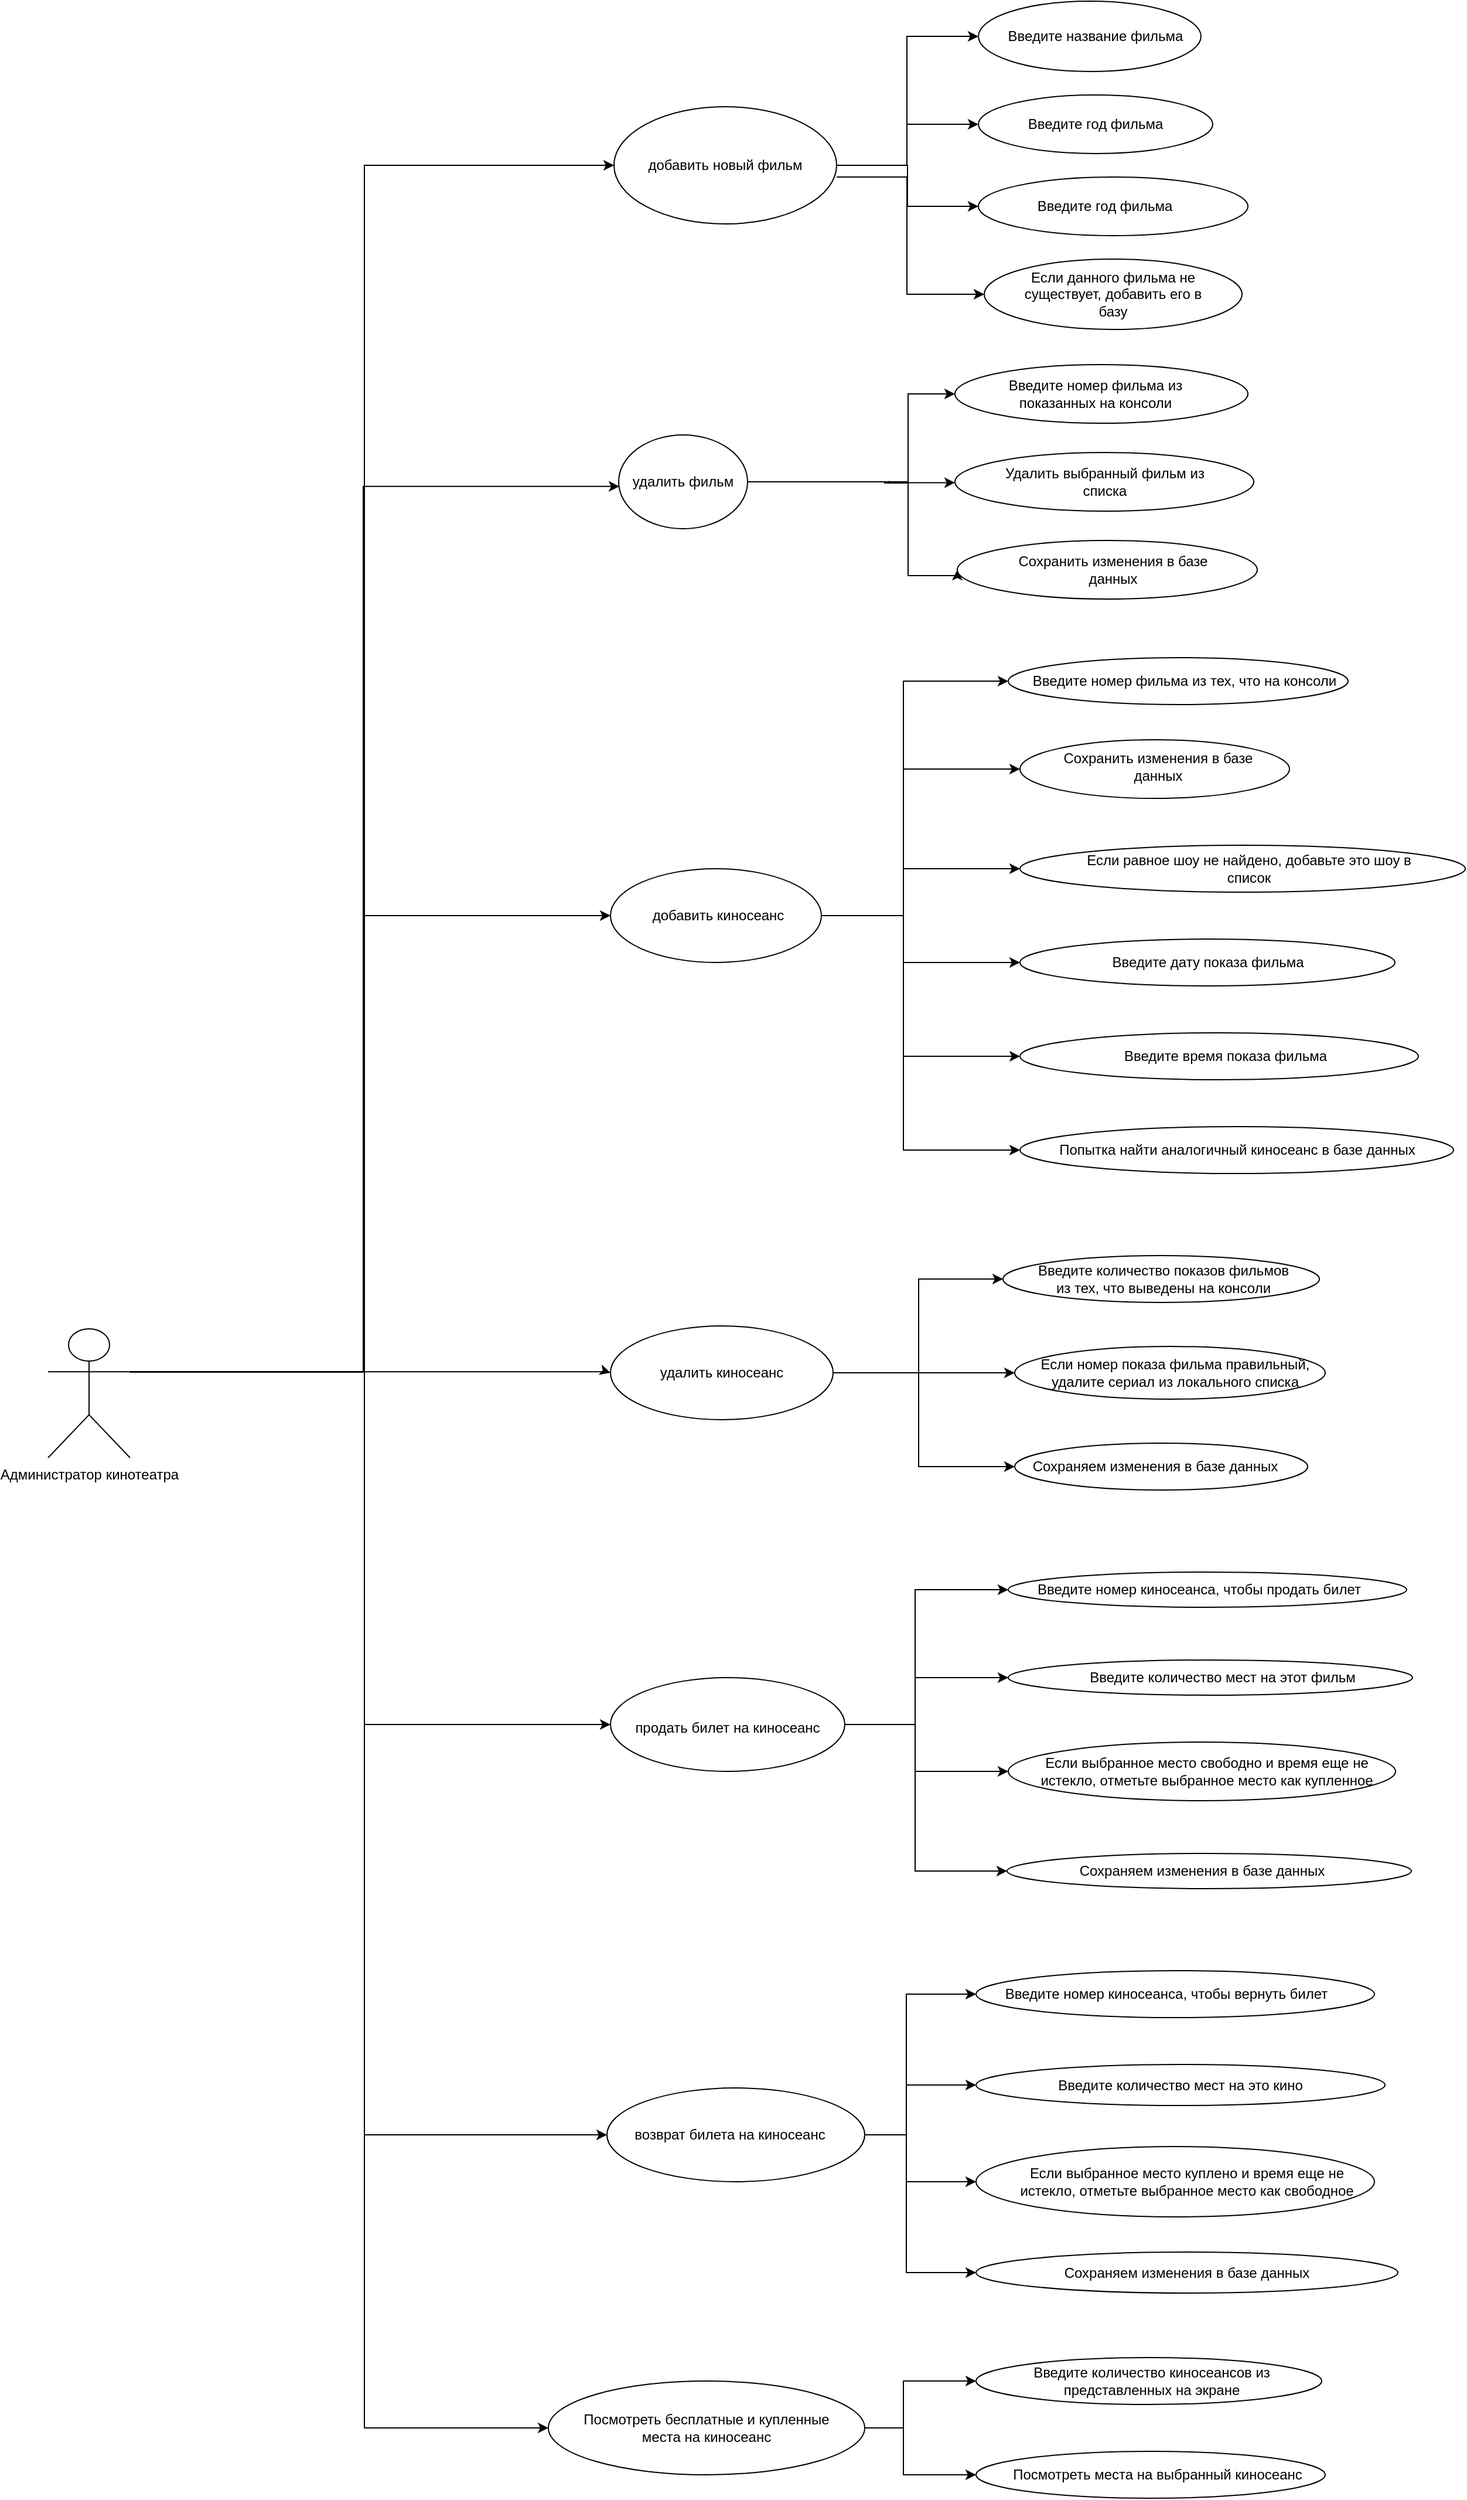 <mxfile version="22.1.11" type="device">
  <diagram name="Страница — 1" id="g2-lxvOYGJEz_n20jtHo">
    <mxGraphModel dx="1682" dy="2132" grid="1" gridSize="10" guides="1" tooltips="1" connect="1" arrows="1" fold="1" page="1" pageScale="1" pageWidth="827" pageHeight="1169" math="0" shadow="0">
      <root>
        <mxCell id="0" />
        <mxCell id="1" parent="0" />
        <mxCell id="495bafFTmin--yDcH8YS-17" style="edgeStyle=orthogonalEdgeStyle;rounded=0;orthogonalLoop=1;jettySize=auto;html=1;exitX=1;exitY=0.333;exitDx=0;exitDy=0;exitPerimeter=0;entryX=0;entryY=0.5;entryDx=0;entryDy=0;" parent="1" source="495bafFTmin--yDcH8YS-2" target="495bafFTmin--yDcH8YS-15" edge="1">
          <mxGeometry relative="1" as="geometry">
            <Array as="points">
              <mxPoint x="360" y="239" />
              <mxPoint x="360" y="540" />
            </Array>
          </mxGeometry>
        </mxCell>
        <mxCell id="495bafFTmin--yDcH8YS-20" style="edgeStyle=orthogonalEdgeStyle;rounded=0;orthogonalLoop=1;jettySize=auto;html=1;exitX=1;exitY=0.333;exitDx=0;exitDy=0;exitPerimeter=0;entryX=0;entryY=0.5;entryDx=0;entryDy=0;" parent="1" source="495bafFTmin--yDcH8YS-2" target="495bafFTmin--yDcH8YS-18" edge="1">
          <mxGeometry relative="1" as="geometry">
            <mxPoint x="180" y="681.333" as="targetPoint" />
            <Array as="points">
              <mxPoint x="360" y="239" />
              <mxPoint x="360" y="890" />
            </Array>
          </mxGeometry>
        </mxCell>
        <mxCell id="495bafFTmin--yDcH8YS-96" style="edgeStyle=orthogonalEdgeStyle;rounded=0;orthogonalLoop=1;jettySize=auto;html=1;exitX=1;exitY=0.333;exitDx=0;exitDy=0;exitPerimeter=0;entryX=0;entryY=0.5;entryDx=0;entryDy=0;" parent="1" source="495bafFTmin--yDcH8YS-2" target="495bafFTmin--yDcH8YS-94" edge="1">
          <mxGeometry relative="1" as="geometry">
            <Array as="points">
              <mxPoint x="360" y="239" />
              <mxPoint x="360" y="1140" />
            </Array>
          </mxGeometry>
        </mxCell>
        <mxCell id="495bafFTmin--yDcH8YS-2" value="Администратор кинотеатра" style="shape=umlActor;verticalLabelPosition=bottom;verticalAlign=top;html=1;outlineConnect=0;" parent="1" vertex="1">
          <mxGeometry x="90" y="202.5" width="70" height="110" as="geometry" />
        </mxCell>
        <mxCell id="495bafFTmin--yDcH8YS-22" style="edgeStyle=orthogonalEdgeStyle;rounded=0;orthogonalLoop=1;jettySize=auto;html=1;entryX=0;entryY=0.5;entryDx=0;entryDy=0;exitX=1;exitY=0.5;exitDx=0;exitDy=0;" parent="1" source="495bafFTmin--yDcH8YS-3" target="495bafFTmin--yDcH8YS-21" edge="1">
          <mxGeometry relative="1" as="geometry">
            <mxPoint x="763" y="-825" as="sourcePoint" />
            <Array as="points">
              <mxPoint x="823" y="-790" />
              <mxPoint x="823" y="-900" />
            </Array>
          </mxGeometry>
        </mxCell>
        <mxCell id="495bafFTmin--yDcH8YS-26" style="edgeStyle=orthogonalEdgeStyle;rounded=0;orthogonalLoop=1;jettySize=auto;html=1;exitX=1;exitY=0.5;exitDx=0;exitDy=0;entryX=0;entryY=0.5;entryDx=0;entryDy=0;" parent="1" source="495bafFTmin--yDcH8YS-3" target="495bafFTmin--yDcH8YS-25" edge="1">
          <mxGeometry relative="1" as="geometry">
            <Array as="points">
              <mxPoint x="823" y="-790" />
              <mxPoint x="823" y="-825" />
            </Array>
          </mxGeometry>
        </mxCell>
        <mxCell id="495bafFTmin--yDcH8YS-29" style="edgeStyle=orthogonalEdgeStyle;rounded=0;orthogonalLoop=1;jettySize=auto;html=1;exitX=1;exitY=0.5;exitDx=0;exitDy=0;entryX=0;entryY=0.5;entryDx=0;entryDy=0;" parent="1" source="495bafFTmin--yDcH8YS-3" target="495bafFTmin--yDcH8YS-27" edge="1">
          <mxGeometry relative="1" as="geometry" />
        </mxCell>
        <mxCell id="495bafFTmin--yDcH8YS-31" style="edgeStyle=orthogonalEdgeStyle;rounded=0;orthogonalLoop=1;jettySize=auto;html=1;exitX=1;exitY=0.5;exitDx=0;exitDy=0;entryX=0;entryY=0.5;entryDx=0;entryDy=0;" parent="1" target="495bafFTmin--yDcH8YS-30" edge="1">
          <mxGeometry relative="1" as="geometry">
            <mxPoint x="763" y="-780.0" as="sourcePoint" />
            <Array as="points">
              <mxPoint x="823" y="-780" />
              <mxPoint x="823" y="-680" />
            </Array>
          </mxGeometry>
        </mxCell>
        <mxCell id="495bafFTmin--yDcH8YS-3" value="" style="ellipse;whiteSpace=wrap;html=1;" parent="1" vertex="1">
          <mxGeometry x="573" y="-840" width="190" height="100" as="geometry" />
        </mxCell>
        <mxCell id="495bafFTmin--yDcH8YS-4" value="добавить новый фильм" style="text;html=1;strokeColor=none;fillColor=none;align=center;verticalAlign=middle;whiteSpace=wrap;rounded=0;" parent="1" vertex="1">
          <mxGeometry x="598" y="-825" width="140" height="70" as="geometry" />
        </mxCell>
        <mxCell id="495bafFTmin--yDcH8YS-5" style="edgeStyle=orthogonalEdgeStyle;rounded=0;orthogonalLoop=1;jettySize=auto;html=1;exitX=1;exitY=0.333;exitDx=0;exitDy=0;exitPerimeter=0;entryX=0;entryY=0.5;entryDx=0;entryDy=0;" parent="1" source="495bafFTmin--yDcH8YS-2" target="495bafFTmin--yDcH8YS-3" edge="1">
          <mxGeometry relative="1" as="geometry">
            <Array as="points">
              <mxPoint x="360" y="239" />
              <mxPoint x="360" y="-790" />
            </Array>
          </mxGeometry>
        </mxCell>
        <mxCell id="495bafFTmin--yDcH8YS-38" style="edgeStyle=orthogonalEdgeStyle;rounded=0;orthogonalLoop=1;jettySize=auto;html=1;entryX=-0.014;entryY=0.529;entryDx=0;entryDy=0;entryPerimeter=0;" parent="1" edge="1">
          <mxGeometry relative="1" as="geometry">
            <mxPoint x="807.57" y="-520.72" as="sourcePoint" />
            <mxPoint x="864.0" y="-519.27" as="targetPoint" />
            <Array as="points">
              <mxPoint x="807.57" y="-519.72" />
              <mxPoint x="836.57" y="-519.72" />
            </Array>
          </mxGeometry>
        </mxCell>
        <mxCell id="495bafFTmin--yDcH8YS-41" style="edgeStyle=orthogonalEdgeStyle;rounded=0;orthogonalLoop=1;jettySize=auto;html=1;entryX=0;entryY=0.5;entryDx=0;entryDy=0;" parent="1" target="495bafFTmin--yDcH8YS-40" edge="1">
          <mxGeometry relative="1" as="geometry">
            <mxPoint x="804" y="-520" as="sourcePoint" />
            <Array as="points">
              <mxPoint x="804" y="-519" />
              <mxPoint x="824" y="-519" />
              <mxPoint x="824" y="-440" />
            </Array>
          </mxGeometry>
        </mxCell>
        <mxCell id="495bafFTmin--yDcH8YS-6" value="" style="ellipse;whiteSpace=wrap;html=1;" parent="1" vertex="1">
          <mxGeometry x="577" y="-560" width="110" height="80" as="geometry" />
        </mxCell>
        <mxCell id="495bafFTmin--yDcH8YS-7" value="удалить фильм" style="text;html=1;strokeColor=none;fillColor=none;align=center;verticalAlign=middle;whiteSpace=wrap;rounded=0;" parent="1" vertex="1">
          <mxGeometry x="567" y="-540" width="130" height="40" as="geometry" />
        </mxCell>
        <mxCell id="495bafFTmin--yDcH8YS-8" style="edgeStyle=orthogonalEdgeStyle;rounded=0;orthogonalLoop=1;jettySize=auto;html=1;exitX=1;exitY=0.333;exitDx=0;exitDy=0;exitPerimeter=0;entryX=0.005;entryY=0.549;entryDx=0;entryDy=0;entryPerimeter=0;" parent="1" source="495bafFTmin--yDcH8YS-2" target="495bafFTmin--yDcH8YS-6" edge="1">
          <mxGeometry relative="1" as="geometry">
            <mxPoint x="530" y="-410" as="targetPoint" />
            <Array as="points">
              <mxPoint x="359" y="239" />
            </Array>
          </mxGeometry>
        </mxCell>
        <mxCell id="495bafFTmin--yDcH8YS-44" style="edgeStyle=orthogonalEdgeStyle;rounded=0;orthogonalLoop=1;jettySize=auto;html=1;exitX=1;exitY=0.5;exitDx=0;exitDy=0;entryX=0;entryY=0.5;entryDx=0;entryDy=0;" parent="1" source="495bafFTmin--yDcH8YS-9" target="495bafFTmin--yDcH8YS-43" edge="1">
          <mxGeometry relative="1" as="geometry">
            <Array as="points">
              <mxPoint x="820" y="-150" />
              <mxPoint x="820" y="-350" />
            </Array>
          </mxGeometry>
        </mxCell>
        <mxCell id="495bafFTmin--yDcH8YS-9" value="" style="ellipse;whiteSpace=wrap;html=1;" parent="1" vertex="1">
          <mxGeometry x="570" y="-190" width="180" height="80" as="geometry" />
        </mxCell>
        <mxCell id="495bafFTmin--yDcH8YS-48" style="edgeStyle=orthogonalEdgeStyle;rounded=0;orthogonalLoop=1;jettySize=auto;html=1;exitX=1;exitY=0.5;exitDx=0;exitDy=0;entryX=0;entryY=0.5;entryDx=0;entryDy=0;" parent="1" source="495bafFTmin--yDcH8YS-9" target="495bafFTmin--yDcH8YS-46" edge="1">
          <mxGeometry relative="1" as="geometry">
            <Array as="points">
              <mxPoint x="820" y="-150" />
              <mxPoint x="820" y="-110" />
            </Array>
          </mxGeometry>
        </mxCell>
        <mxCell id="495bafFTmin--yDcH8YS-51" style="edgeStyle=orthogonalEdgeStyle;rounded=0;orthogonalLoop=1;jettySize=auto;html=1;entryX=0;entryY=0.5;entryDx=0;entryDy=0;" parent="1" target="495bafFTmin--yDcH8YS-49" edge="1">
          <mxGeometry relative="1" as="geometry">
            <mxPoint x="750" y="-150" as="sourcePoint" />
            <Array as="points">
              <mxPoint x="820" y="-150" />
              <mxPoint x="820" y="-30" />
            </Array>
          </mxGeometry>
        </mxCell>
        <mxCell id="495bafFTmin--yDcH8YS-56" style="edgeStyle=orthogonalEdgeStyle;rounded=0;orthogonalLoop=1;jettySize=auto;html=1;entryX=0;entryY=0.5;entryDx=0;entryDy=0;" parent="1" target="495bafFTmin--yDcH8YS-52" edge="1">
          <mxGeometry relative="1" as="geometry">
            <mxPoint x="750" y="-150" as="sourcePoint" />
            <Array as="points">
              <mxPoint x="820" y="-150" />
              <mxPoint x="820" y="50" />
            </Array>
          </mxGeometry>
        </mxCell>
        <mxCell id="495bafFTmin--yDcH8YS-57" style="edgeStyle=orthogonalEdgeStyle;rounded=0;orthogonalLoop=1;jettySize=auto;html=1;exitX=1;exitY=0.5;exitDx=0;exitDy=0;entryX=0;entryY=0.5;entryDx=0;entryDy=0;" parent="1" source="495bafFTmin--yDcH8YS-9" target="495bafFTmin--yDcH8YS-54" edge="1">
          <mxGeometry relative="1" as="geometry">
            <Array as="points">
              <mxPoint x="820" y="-150" />
              <mxPoint x="820" y="-190" />
            </Array>
          </mxGeometry>
        </mxCell>
        <mxCell id="495bafFTmin--yDcH8YS-59" style="edgeStyle=orthogonalEdgeStyle;rounded=0;orthogonalLoop=1;jettySize=auto;html=1;entryX=0;entryY=0.5;entryDx=0;entryDy=0;" parent="1" target="495bafFTmin--yDcH8YS-58" edge="1">
          <mxGeometry relative="1" as="geometry">
            <mxPoint x="750" y="-150" as="sourcePoint" />
            <Array as="points">
              <mxPoint x="820" y="-150" />
              <mxPoint x="820" y="-275" />
            </Array>
          </mxGeometry>
        </mxCell>
        <mxCell id="495bafFTmin--yDcH8YS-10" value="добавить киносеанс" style="text;html=1;strokeColor=none;fillColor=none;align=center;verticalAlign=middle;whiteSpace=wrap;rounded=0;" parent="1" vertex="1">
          <mxGeometry x="584" y="-170" width="156" height="40" as="geometry" />
        </mxCell>
        <mxCell id="495bafFTmin--yDcH8YS-11" style="edgeStyle=orthogonalEdgeStyle;rounded=0;orthogonalLoop=1;jettySize=auto;html=1;exitX=1;exitY=0.333;exitDx=0;exitDy=0;exitPerimeter=0;entryX=0;entryY=0.5;entryDx=0;entryDy=0;" parent="1" source="495bafFTmin--yDcH8YS-2" target="495bafFTmin--yDcH8YS-9" edge="1">
          <mxGeometry relative="1" as="geometry">
            <Array as="points">
              <mxPoint x="360" y="239" />
              <mxPoint x="360" y="-150" />
            </Array>
          </mxGeometry>
        </mxCell>
        <mxCell id="495bafFTmin--yDcH8YS-12" value="" style="ellipse;whiteSpace=wrap;html=1;" parent="1" vertex="1">
          <mxGeometry x="570" y="200" width="190" height="80" as="geometry" />
        </mxCell>
        <mxCell id="495bafFTmin--yDcH8YS-13" style="edgeStyle=orthogonalEdgeStyle;rounded=0;orthogonalLoop=1;jettySize=auto;html=1;exitX=1;exitY=0.333;exitDx=0;exitDy=0;exitPerimeter=0;entryX=0;entryY=0.5;entryDx=0;entryDy=0;" parent="1" source="495bafFTmin--yDcH8YS-2" target="495bafFTmin--yDcH8YS-12" edge="1">
          <mxGeometry relative="1" as="geometry">
            <mxPoint x="567" y="239" as="targetPoint" />
            <Array as="points">
              <mxPoint x="567" y="239" />
            </Array>
          </mxGeometry>
        </mxCell>
        <mxCell id="495bafFTmin--yDcH8YS-14" value="удалить киносеанс" style="text;html=1;strokeColor=none;fillColor=none;align=center;verticalAlign=middle;whiteSpace=wrap;rounded=0;" parent="1" vertex="1">
          <mxGeometry x="590" y="220" width="150" height="40" as="geometry" />
        </mxCell>
        <mxCell id="495bafFTmin--yDcH8YS-72" style="edgeStyle=orthogonalEdgeStyle;rounded=0;orthogonalLoop=1;jettySize=auto;html=1;exitX=1;exitY=0.5;exitDx=0;exitDy=0;entryX=0;entryY=0.5;entryDx=0;entryDy=0;" parent="1" source="495bafFTmin--yDcH8YS-15" target="495bafFTmin--yDcH8YS-70" edge="1">
          <mxGeometry relative="1" as="geometry">
            <Array as="points">
              <mxPoint x="830" y="540" />
              <mxPoint x="830" y="425" />
            </Array>
          </mxGeometry>
        </mxCell>
        <mxCell id="495bafFTmin--yDcH8YS-75" style="edgeStyle=orthogonalEdgeStyle;rounded=0;orthogonalLoop=1;jettySize=auto;html=1;exitX=1;exitY=0.5;exitDx=0;exitDy=0;entryX=0;entryY=0.5;entryDx=0;entryDy=0;" parent="1" source="495bafFTmin--yDcH8YS-15" target="495bafFTmin--yDcH8YS-74" edge="1">
          <mxGeometry relative="1" as="geometry">
            <Array as="points">
              <mxPoint x="830" y="540" />
              <mxPoint x="830" y="500" />
            </Array>
          </mxGeometry>
        </mxCell>
        <mxCell id="495bafFTmin--yDcH8YS-15" value="" style="ellipse;whiteSpace=wrap;html=1;" parent="1" vertex="1">
          <mxGeometry x="570" y="500" width="200" height="80" as="geometry" />
        </mxCell>
        <mxCell id="495bafFTmin--yDcH8YS-78" style="edgeStyle=orthogonalEdgeStyle;rounded=0;orthogonalLoop=1;jettySize=auto;html=1;exitX=1;exitY=0.5;exitDx=0;exitDy=0;entryX=0;entryY=0.5;entryDx=0;entryDy=0;" parent="1" source="495bafFTmin--yDcH8YS-15" target="495bafFTmin--yDcH8YS-77" edge="1">
          <mxGeometry relative="1" as="geometry">
            <Array as="points">
              <mxPoint x="830" y="540" />
              <mxPoint x="830" y="580" />
            </Array>
          </mxGeometry>
        </mxCell>
        <mxCell id="495bafFTmin--yDcH8YS-81" style="edgeStyle=orthogonalEdgeStyle;rounded=0;orthogonalLoop=1;jettySize=auto;html=1;exitX=1;exitY=0.5;exitDx=0;exitDy=0;entryX=0;entryY=0.5;entryDx=0;entryDy=0;" parent="1" source="495bafFTmin--yDcH8YS-15" target="495bafFTmin--yDcH8YS-80" edge="1">
          <mxGeometry relative="1" as="geometry">
            <Array as="points">
              <mxPoint x="830" y="540" />
              <mxPoint x="830" y="665" />
            </Array>
          </mxGeometry>
        </mxCell>
        <mxCell id="495bafFTmin--yDcH8YS-16" value="продать билет на киносеанс" style="text;html=1;strokeColor=none;fillColor=none;align=center;verticalAlign=middle;whiteSpace=wrap;rounded=0;" parent="1" vertex="1">
          <mxGeometry x="590" y="515" width="160" height="55" as="geometry" />
        </mxCell>
        <mxCell id="495bafFTmin--yDcH8YS-85" style="edgeStyle=orthogonalEdgeStyle;rounded=0;orthogonalLoop=1;jettySize=auto;html=1;exitX=1;exitY=0.5;exitDx=0;exitDy=0;entryX=0;entryY=0.5;entryDx=0;entryDy=0;" parent="1" source="495bafFTmin--yDcH8YS-18" target="495bafFTmin--yDcH8YS-83" edge="1">
          <mxGeometry relative="1" as="geometry">
            <Array as="points">
              <mxPoint x="822.5" y="890" />
              <mxPoint x="822.5" y="770" />
            </Array>
          </mxGeometry>
        </mxCell>
        <mxCell id="495bafFTmin--yDcH8YS-18" value="" style="ellipse;whiteSpace=wrap;html=1;" parent="1" vertex="1">
          <mxGeometry x="567" y="850" width="220" height="80" as="geometry" />
        </mxCell>
        <mxCell id="495bafFTmin--yDcH8YS-90" style="edgeStyle=orthogonalEdgeStyle;rounded=0;orthogonalLoop=1;jettySize=auto;html=1;exitX=1;exitY=0.5;exitDx=0;exitDy=0;entryX=0;entryY=0.5;entryDx=0;entryDy=0;" parent="1" source="495bafFTmin--yDcH8YS-18" target="E6u4frM0xVgQSFlnjNEr-11" edge="1">
          <mxGeometry relative="1" as="geometry">
            <mxPoint x="838" y="910" as="targetPoint" />
            <Array as="points">
              <mxPoint x="822.5" y="890" />
              <mxPoint x="822.5" y="930" />
            </Array>
          </mxGeometry>
        </mxCell>
        <mxCell id="495bafFTmin--yDcH8YS-92" style="edgeStyle=orthogonalEdgeStyle;rounded=0;orthogonalLoop=1;jettySize=auto;html=1;entryX=0;entryY=0.5;entryDx=0;entryDy=0;" parent="1" target="495bafFTmin--yDcH8YS-91" edge="1">
          <mxGeometry relative="1" as="geometry">
            <mxPoint x="797" y="890" as="sourcePoint" />
            <Array as="points">
              <mxPoint x="822.5" y="890" />
              <mxPoint x="822.5" y="1007" />
            </Array>
          </mxGeometry>
        </mxCell>
        <mxCell id="495bafFTmin--yDcH8YS-19" value="возврат билета на киносеанс" style="text;html=1;strokeColor=none;fillColor=none;align=center;verticalAlign=middle;whiteSpace=wrap;rounded=0;" parent="1" vertex="1">
          <mxGeometry x="587" y="860" width="170" height="60" as="geometry" />
        </mxCell>
        <mxCell id="495bafFTmin--yDcH8YS-21" value="" style="ellipse;whiteSpace=wrap;html=1;" parent="1" vertex="1">
          <mxGeometry x="884" y="-930" width="190" height="60" as="geometry" />
        </mxCell>
        <mxCell id="495bafFTmin--yDcH8YS-23" value="Text" style="text;html=1;strokeColor=none;fillColor=none;align=center;verticalAlign=middle;whiteSpace=wrap;rounded=0;" parent="1" vertex="1">
          <mxGeometry x="894" y="-840" width="180" height="30" as="geometry" />
        </mxCell>
        <mxCell id="495bafFTmin--yDcH8YS-24" value="Введите название фильма" style="text;html=1;strokeColor=none;fillColor=none;align=center;verticalAlign=middle;whiteSpace=wrap;rounded=0;" parent="1" vertex="1">
          <mxGeometry x="904" y="-920" width="160" height="40" as="geometry" />
        </mxCell>
        <mxCell id="495bafFTmin--yDcH8YS-25" value="Введите год фильма" style="ellipse;whiteSpace=wrap;html=1;" parent="1" vertex="1">
          <mxGeometry x="884" y="-850" width="200" height="50" as="geometry" />
        </mxCell>
        <mxCell id="495bafFTmin--yDcH8YS-27" value="" style="ellipse;whiteSpace=wrap;html=1;" parent="1" vertex="1">
          <mxGeometry x="884" y="-780" width="230" height="50" as="geometry" />
        </mxCell>
        <mxCell id="495bafFTmin--yDcH8YS-28" value="Введите год фильма" style="text;html=1;strokeColor=none;fillColor=none;align=center;verticalAlign=middle;whiteSpace=wrap;rounded=0;" parent="1" vertex="1">
          <mxGeometry x="886.5" y="-770" width="210" height="30" as="geometry" />
        </mxCell>
        <mxCell id="495bafFTmin--yDcH8YS-30" value="" style="ellipse;whiteSpace=wrap;html=1;" parent="1" vertex="1">
          <mxGeometry x="889" y="-710" width="220" height="60" as="geometry" />
        </mxCell>
        <mxCell id="495bafFTmin--yDcH8YS-32" value="Если данного фильма не существует, добавить его в базу" style="text;html=1;strokeColor=none;fillColor=none;align=center;verticalAlign=middle;whiteSpace=wrap;rounded=0;" parent="1" vertex="1">
          <mxGeometry x="909" y="-695" width="180" height="30" as="geometry" />
        </mxCell>
        <mxCell id="495bafFTmin--yDcH8YS-33" value="" style="ellipse;whiteSpace=wrap;html=1;" parent="1" vertex="1">
          <mxGeometry x="864" y="-620" width="250" height="50" as="geometry" />
        </mxCell>
        <mxCell id="495bafFTmin--yDcH8YS-34" style="edgeStyle=orthogonalEdgeStyle;rounded=0;orthogonalLoop=1;jettySize=auto;html=1;entryX=0;entryY=0.5;entryDx=0;entryDy=0;exitX=1;exitY=0.5;exitDx=0;exitDy=0;" parent="1" source="495bafFTmin--yDcH8YS-6" target="495bafFTmin--yDcH8YS-33" edge="1">
          <mxGeometry relative="1" as="geometry">
            <mxPoint x="744" y="-510" as="sourcePoint" />
            <Array as="points">
              <mxPoint x="824" y="-520" />
              <mxPoint x="824" y="-595" />
            </Array>
          </mxGeometry>
        </mxCell>
        <mxCell id="495bafFTmin--yDcH8YS-35" value="Введите номер фильма из показанных на консоли" style="text;html=1;strokeColor=none;fillColor=none;align=center;verticalAlign=middle;whiteSpace=wrap;rounded=0;" parent="1" vertex="1">
          <mxGeometry x="879" y="-610" width="210" height="30" as="geometry" />
        </mxCell>
        <mxCell id="495bafFTmin--yDcH8YS-36" value="" style="ellipse;whiteSpace=wrap;html=1;" parent="1" vertex="1">
          <mxGeometry x="864" y="-545" width="255" height="50" as="geometry" />
        </mxCell>
        <mxCell id="495bafFTmin--yDcH8YS-39" value="Удалить выбранный фильм из списка" style="text;html=1;strokeColor=none;fillColor=none;align=center;verticalAlign=middle;whiteSpace=wrap;rounded=0;" parent="1" vertex="1">
          <mxGeometry x="886.5" y="-535" width="210" height="30" as="geometry" />
        </mxCell>
        <mxCell id="495bafFTmin--yDcH8YS-40" value="" style="ellipse;whiteSpace=wrap;html=1;" parent="1" vertex="1">
          <mxGeometry x="866" y="-470" width="256" height="50" as="geometry" />
        </mxCell>
        <mxCell id="495bafFTmin--yDcH8YS-42" value="Сохранить изменения в базе данных" style="text;html=1;strokeColor=none;fillColor=none;align=center;verticalAlign=middle;whiteSpace=wrap;rounded=0;" parent="1" vertex="1">
          <mxGeometry x="899" y="-460" width="200" height="30" as="geometry" />
        </mxCell>
        <mxCell id="495bafFTmin--yDcH8YS-43" value="" style="ellipse;whiteSpace=wrap;html=1;" parent="1" vertex="1">
          <mxGeometry x="909.5" y="-370" width="290" height="40" as="geometry" />
        </mxCell>
        <mxCell id="495bafFTmin--yDcH8YS-45" value="Введите номер фильма из тех, что на консоли" style="text;html=1;strokeColor=none;fillColor=none;align=center;verticalAlign=middle;whiteSpace=wrap;rounded=0;" parent="1" vertex="1">
          <mxGeometry x="919.5" y="-365" width="280" height="30" as="geometry" />
        </mxCell>
        <mxCell id="495bafFTmin--yDcH8YS-46" value="" style="ellipse;whiteSpace=wrap;html=1;" parent="1" vertex="1">
          <mxGeometry x="919.5" y="-130" width="320" height="40" as="geometry" />
        </mxCell>
        <mxCell id="495bafFTmin--yDcH8YS-47" value="Введите дату показа фильма" style="text;html=1;strokeColor=none;fillColor=none;align=center;verticalAlign=middle;whiteSpace=wrap;rounded=0;" parent="1" vertex="1">
          <mxGeometry x="929.5" y="-125" width="300" height="30" as="geometry" />
        </mxCell>
        <mxCell id="495bafFTmin--yDcH8YS-49" value="" style="ellipse;whiteSpace=wrap;html=1;" parent="1" vertex="1">
          <mxGeometry x="919.5" y="-50" width="340" height="40" as="geometry" />
        </mxCell>
        <mxCell id="495bafFTmin--yDcH8YS-50" value="Введите время показа фильма" style="text;html=1;strokeColor=none;fillColor=none;align=center;verticalAlign=middle;whiteSpace=wrap;rounded=0;" parent="1" vertex="1">
          <mxGeometry x="949.5" y="-45" width="290" height="30" as="geometry" />
        </mxCell>
        <mxCell id="495bafFTmin--yDcH8YS-52" value="" style="ellipse;whiteSpace=wrap;html=1;" parent="1" vertex="1">
          <mxGeometry x="919.5" y="30" width="370" height="40" as="geometry" />
        </mxCell>
        <mxCell id="495bafFTmin--yDcH8YS-53" value="Попытка найти аналогичный киносеанс в базе данных&lt;br&gt;" style="text;html=1;strokeColor=none;fillColor=none;align=center;verticalAlign=middle;whiteSpace=wrap;rounded=0;" parent="1" vertex="1">
          <mxGeometry x="949.5" y="35" width="310" height="30" as="geometry" />
        </mxCell>
        <mxCell id="495bafFTmin--yDcH8YS-54" value="" style="ellipse;whiteSpace=wrap;html=1;" parent="1" vertex="1">
          <mxGeometry x="919.5" y="-210" width="380" height="40" as="geometry" />
        </mxCell>
        <mxCell id="495bafFTmin--yDcH8YS-55" value="Если равное шоу не найдено, добавьте это шоу в список" style="text;html=1;strokeColor=none;fillColor=none;align=center;verticalAlign=middle;whiteSpace=wrap;rounded=0;" parent="1" vertex="1">
          <mxGeometry x="969.5" y="-205" width="290" height="30" as="geometry" />
        </mxCell>
        <mxCell id="495bafFTmin--yDcH8YS-58" value="" style="ellipse;whiteSpace=wrap;html=1;" parent="1" vertex="1">
          <mxGeometry x="919.5" y="-300" width="230" height="50" as="geometry" />
        </mxCell>
        <mxCell id="495bafFTmin--yDcH8YS-60" value="Сохранить изменения в базе данных" style="text;html=1;strokeColor=none;fillColor=none;align=center;verticalAlign=middle;whiteSpace=wrap;rounded=0;" parent="1" vertex="1">
          <mxGeometry x="934.5" y="-295" width="205" height="35" as="geometry" />
        </mxCell>
        <mxCell id="495bafFTmin--yDcH8YS-61" value="" style="ellipse;whiteSpace=wrap;html=1;" parent="1" vertex="1">
          <mxGeometry x="905" y="140" width="270" height="40" as="geometry" />
        </mxCell>
        <mxCell id="495bafFTmin--yDcH8YS-62" style="edgeStyle=orthogonalEdgeStyle;rounded=0;orthogonalLoop=1;jettySize=auto;html=1;exitX=1;exitY=0.5;exitDx=0;exitDy=0;entryX=0;entryY=0.5;entryDx=0;entryDy=0;" parent="1" source="495bafFTmin--yDcH8YS-12" target="495bafFTmin--yDcH8YS-61" edge="1">
          <mxGeometry relative="1" as="geometry">
            <Array as="points">
              <mxPoint x="833" y="240.5" />
              <mxPoint x="833" y="160.5" />
            </Array>
          </mxGeometry>
        </mxCell>
        <mxCell id="495bafFTmin--yDcH8YS-63" value="Введите количество показов фильмов из тех, что выведены на консоли" style="text;html=1;strokeColor=none;fillColor=none;align=center;verticalAlign=middle;whiteSpace=wrap;rounded=0;" parent="1" vertex="1">
          <mxGeometry x="929" y="145" width="226" height="30" as="geometry" />
        </mxCell>
        <mxCell id="495bafFTmin--yDcH8YS-64" value="" style="ellipse;whiteSpace=wrap;html=1;" parent="1" vertex="1">
          <mxGeometry x="915" y="217.5" width="265" height="45" as="geometry" />
        </mxCell>
        <mxCell id="495bafFTmin--yDcH8YS-65" style="edgeStyle=orthogonalEdgeStyle;rounded=0;orthogonalLoop=1;jettySize=auto;html=1;exitX=1;exitY=0.5;exitDx=0;exitDy=0;entryX=0;entryY=0.5;entryDx=0;entryDy=0;" parent="1" source="495bafFTmin--yDcH8YS-12" target="495bafFTmin--yDcH8YS-64" edge="1">
          <mxGeometry relative="1" as="geometry">
            <Array as="points">
              <mxPoint x="763" y="240.5" />
              <mxPoint x="895" y="240.5" />
            </Array>
          </mxGeometry>
        </mxCell>
        <mxCell id="495bafFTmin--yDcH8YS-66" value="Если номер показа фильма правильный, удалите сериал из локального списка" style="text;html=1;strokeColor=none;fillColor=none;align=center;verticalAlign=middle;whiteSpace=wrap;rounded=0;" parent="1" vertex="1">
          <mxGeometry x="934" y="225" width="236" height="30" as="geometry" />
        </mxCell>
        <mxCell id="495bafFTmin--yDcH8YS-67" value="" style="ellipse;whiteSpace=wrap;html=1;" parent="1" vertex="1">
          <mxGeometry x="915" y="300" width="250" height="40" as="geometry" />
        </mxCell>
        <mxCell id="495bafFTmin--yDcH8YS-68" style="edgeStyle=orthogonalEdgeStyle;rounded=0;orthogonalLoop=1;jettySize=auto;html=1;entryX=0;entryY=0.5;entryDx=0;entryDy=0;exitX=1;exitY=0.5;exitDx=0;exitDy=0;" parent="1" source="495bafFTmin--yDcH8YS-12" target="495bafFTmin--yDcH8YS-67" edge="1">
          <mxGeometry relative="1" as="geometry">
            <mxPoint x="763" y="237.5" as="sourcePoint" />
            <Array as="points">
              <mxPoint x="833" y="240.5" />
              <mxPoint x="833" y="320.5" />
            </Array>
          </mxGeometry>
        </mxCell>
        <mxCell id="495bafFTmin--yDcH8YS-69" value="Сохраняем изменения в базе данных" style="text;html=1;strokeColor=none;fillColor=none;align=center;verticalAlign=middle;whiteSpace=wrap;rounded=0;" parent="1" vertex="1">
          <mxGeometry x="925" y="305" width="220" height="30" as="geometry" />
        </mxCell>
        <mxCell id="495bafFTmin--yDcH8YS-70" value="" style="ellipse;whiteSpace=wrap;html=1;" parent="1" vertex="1">
          <mxGeometry x="909.5" y="410" width="340" height="30" as="geometry" />
        </mxCell>
        <mxCell id="495bafFTmin--yDcH8YS-71" value="Введите номер киносеанса, чтобы продать билет" style="text;html=1;strokeColor=none;fillColor=none;align=center;verticalAlign=middle;whiteSpace=wrap;rounded=0;" parent="1" vertex="1">
          <mxGeometry x="924.5" y="410" width="295" height="30" as="geometry" />
        </mxCell>
        <mxCell id="495bafFTmin--yDcH8YS-74" value="" style="ellipse;whiteSpace=wrap;html=1;" parent="1" vertex="1">
          <mxGeometry x="909.5" y="485" width="345" height="30" as="geometry" />
        </mxCell>
        <mxCell id="495bafFTmin--yDcH8YS-76" value="Введите количество мест на этот фильм" style="text;html=1;strokeColor=none;fillColor=none;align=center;verticalAlign=middle;whiteSpace=wrap;rounded=0;" parent="1" vertex="1">
          <mxGeometry x="939.5" y="485" width="305" height="30" as="geometry" />
        </mxCell>
        <mxCell id="495bafFTmin--yDcH8YS-77" value="" style="ellipse;whiteSpace=wrap;html=1;" parent="1" vertex="1">
          <mxGeometry x="909.5" y="555" width="330.5" height="50" as="geometry" />
        </mxCell>
        <mxCell id="495bafFTmin--yDcH8YS-79" value="Если выбранное место свободно и время еще не истекло, отметьте выбранное место как купленное" style="text;html=1;strokeColor=none;fillColor=none;align=center;verticalAlign=middle;whiteSpace=wrap;rounded=0;" parent="1" vertex="1">
          <mxGeometry x="928.5" y="565" width="300" height="30" as="geometry" />
        </mxCell>
        <mxCell id="495bafFTmin--yDcH8YS-80" value="" style="ellipse;whiteSpace=wrap;html=1;" parent="1" vertex="1">
          <mxGeometry x="908.5" y="650" width="345" height="30" as="geometry" />
        </mxCell>
        <mxCell id="495bafFTmin--yDcH8YS-82" value="Сохраняем изменения в базе данных" style="text;html=1;strokeColor=none;fillColor=none;align=center;verticalAlign=middle;whiteSpace=wrap;rounded=0;" parent="1" vertex="1">
          <mxGeometry x="924.5" y="650" width="300" height="30" as="geometry" />
        </mxCell>
        <mxCell id="495bafFTmin--yDcH8YS-83" value="" style="ellipse;whiteSpace=wrap;html=1;" parent="1" vertex="1">
          <mxGeometry x="882" y="750" width="340" height="40" as="geometry" />
        </mxCell>
        <mxCell id="495bafFTmin--yDcH8YS-84" value="Введите номер киносеанса, чтобы вернуть билет" style="text;html=1;strokeColor=none;fillColor=none;align=center;verticalAlign=middle;whiteSpace=wrap;rounded=0;" parent="1" vertex="1">
          <mxGeometry x="897" y="755" width="295" height="30" as="geometry" />
        </mxCell>
        <mxCell id="495bafFTmin--yDcH8YS-86" value="Введите количество мест на это кино" style="ellipse;whiteSpace=wrap;html=1;" parent="1" vertex="1">
          <mxGeometry x="882" y="830" width="349" height="35" as="geometry" />
        </mxCell>
        <mxCell id="495bafFTmin--yDcH8YS-91" value="" style="ellipse;whiteSpace=wrap;html=1;" parent="1" vertex="1">
          <mxGeometry x="882" y="990" width="360" height="35" as="geometry" />
        </mxCell>
        <mxCell id="495bafFTmin--yDcH8YS-93" value="Сохраняем изменения в базе данных" style="text;html=1;strokeColor=none;fillColor=none;align=center;verticalAlign=middle;whiteSpace=wrap;rounded=0;" parent="1" vertex="1">
          <mxGeometry x="912" y="992.5" width="300" height="30" as="geometry" />
        </mxCell>
        <mxCell id="495bafFTmin--yDcH8YS-99" style="edgeStyle=orthogonalEdgeStyle;rounded=0;orthogonalLoop=1;jettySize=auto;html=1;exitX=1;exitY=0.5;exitDx=0;exitDy=0;entryX=0;entryY=0.5;entryDx=0;entryDy=0;" parent="1" source="495bafFTmin--yDcH8YS-94" target="495bafFTmin--yDcH8YS-97" edge="1">
          <mxGeometry relative="1" as="geometry">
            <Array as="points">
              <mxPoint x="820" y="1140" />
              <mxPoint x="820" y="1100" />
            </Array>
          </mxGeometry>
        </mxCell>
        <mxCell id="495bafFTmin--yDcH8YS-94" value="" style="ellipse;whiteSpace=wrap;html=1;" parent="1" vertex="1">
          <mxGeometry x="517" y="1100" width="270" height="80" as="geometry" />
        </mxCell>
        <mxCell id="495bafFTmin--yDcH8YS-95" value="Посмотреть бесплатные и купленные места на киносеанс" style="text;html=1;strokeColor=none;fillColor=none;align=center;verticalAlign=middle;whiteSpace=wrap;rounded=0;" parent="1" vertex="1">
          <mxGeometry x="532" y="1120" width="240" height="40" as="geometry" />
        </mxCell>
        <mxCell id="495bafFTmin--yDcH8YS-97" value="" style="ellipse;whiteSpace=wrap;html=1;" parent="1" vertex="1">
          <mxGeometry x="882" y="1080" width="295" height="40" as="geometry" />
        </mxCell>
        <mxCell id="495bafFTmin--yDcH8YS-98" value="Введите количество киносеансов из представленных на экране" style="text;html=1;strokeColor=none;fillColor=none;align=center;verticalAlign=middle;whiteSpace=wrap;rounded=0;" parent="1" vertex="1">
          <mxGeometry x="907" y="1085" width="250" height="30" as="geometry" />
        </mxCell>
        <mxCell id="495bafFTmin--yDcH8YS-100" value="" style="ellipse;whiteSpace=wrap;html=1;" parent="1" vertex="1">
          <mxGeometry x="882" y="1160" width="298" height="40" as="geometry" />
        </mxCell>
        <mxCell id="495bafFTmin--yDcH8YS-102" value="Посмотреть места на выбранный киносеанс" style="text;html=1;strokeColor=none;fillColor=none;align=center;verticalAlign=middle;whiteSpace=wrap;rounded=0;" parent="1" vertex="1">
          <mxGeometry x="902" y="1165" width="270" height="30" as="geometry" />
        </mxCell>
        <mxCell id="E6u4frM0xVgQSFlnjNEr-4" style="edgeStyle=orthogonalEdgeStyle;rounded=0;orthogonalLoop=1;jettySize=auto;html=1;entryX=0;entryY=0.5;entryDx=0;entryDy=0;exitX=1;exitY=0.5;exitDx=0;exitDy=0;" edge="1" parent="1" source="495bafFTmin--yDcH8YS-94" target="495bafFTmin--yDcH8YS-100">
          <mxGeometry relative="1" as="geometry">
            <mxPoint x="800" y="1130" as="sourcePoint" />
            <mxPoint x="871" y="1181" as="targetPoint" />
            <Array as="points">
              <mxPoint x="820" y="1140" />
              <mxPoint x="820" y="1180" />
            </Array>
          </mxGeometry>
        </mxCell>
        <mxCell id="E6u4frM0xVgQSFlnjNEr-8" style="edgeStyle=orthogonalEdgeStyle;rounded=0;orthogonalLoop=1;jettySize=auto;html=1;entryX=0;entryY=0.5;entryDx=0;entryDy=0;" edge="1" parent="1" target="495bafFTmin--yDcH8YS-86">
          <mxGeometry relative="1" as="geometry">
            <mxPoint x="791" y="890" as="sourcePoint" />
            <mxPoint x="862.5" y="910" as="targetPoint" />
            <Array as="points">
              <mxPoint x="822.5" y="890" />
              <mxPoint x="822.5" y="848" />
            </Array>
          </mxGeometry>
        </mxCell>
        <mxCell id="E6u4frM0xVgQSFlnjNEr-11" value="" style="ellipse;whiteSpace=wrap;html=1;" vertex="1" parent="1">
          <mxGeometry x="882" y="900" width="340" height="60" as="geometry" />
        </mxCell>
        <mxCell id="E6u4frM0xVgQSFlnjNEr-12" value="Если выбранное место куплено и время еще не истекло, отметьте выбранное место как свободное" style="text;html=1;strokeColor=none;fillColor=none;align=center;verticalAlign=middle;whiteSpace=wrap;rounded=0;" vertex="1" parent="1">
          <mxGeometry x="912" y="915" width="300" height="30" as="geometry" />
        </mxCell>
      </root>
    </mxGraphModel>
  </diagram>
</mxfile>
